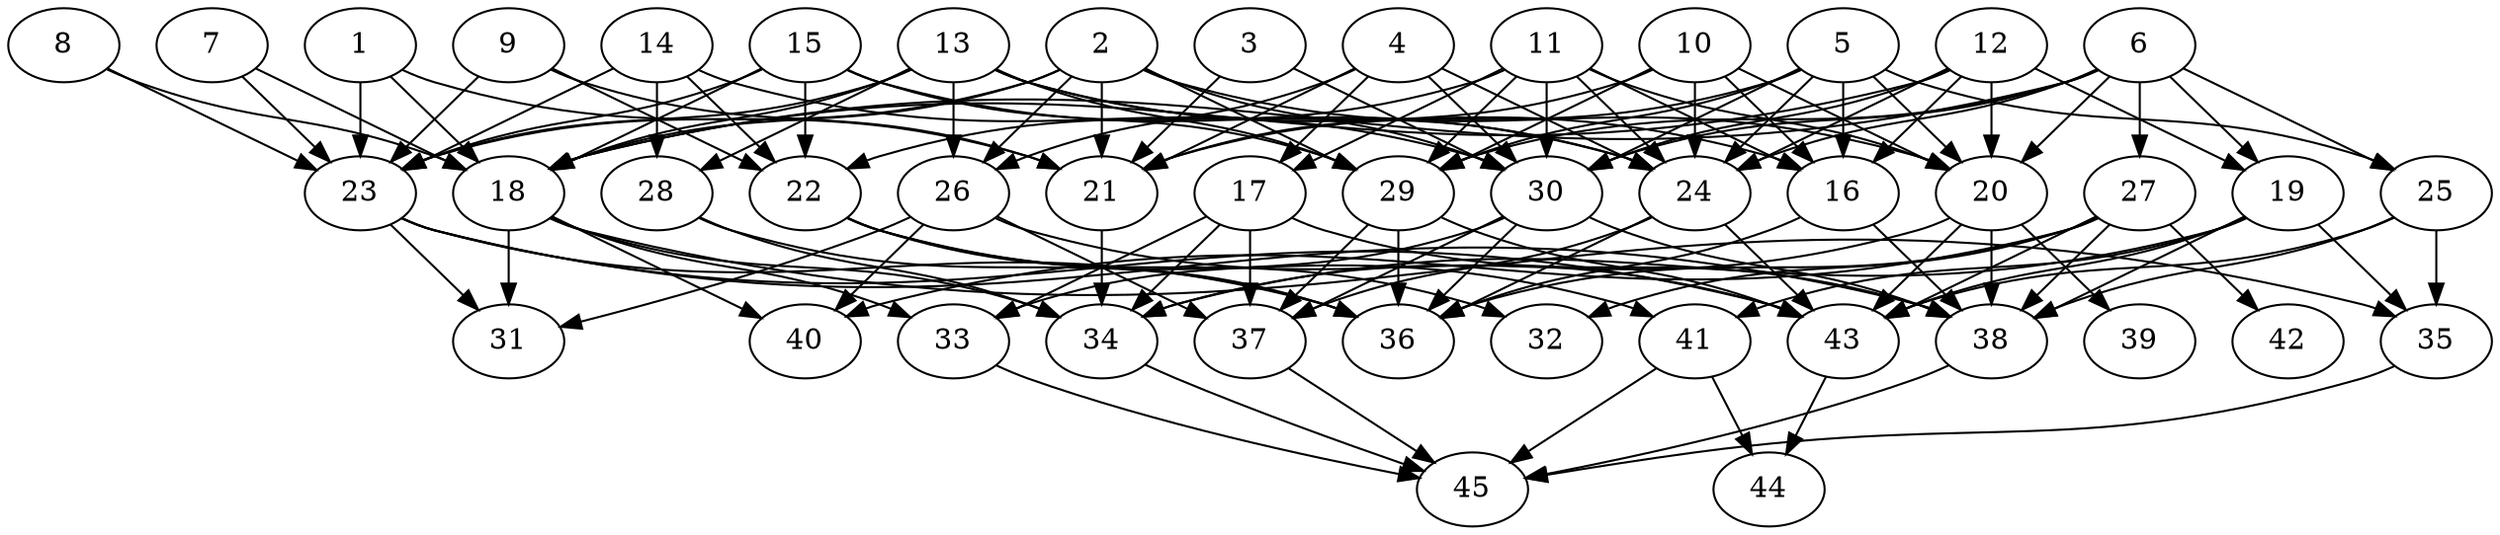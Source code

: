 // DAG automatically generated by daggen at Thu Oct  3 14:07:24 2019
// ./daggen --dot -n 45 --ccr 0.5 --fat 0.7 --regular 0.9 --density 0.6 --mindata 5242880 --maxdata 52428800 
digraph G {
  1 [size="86753280", alpha="0.15", expect_size="43376640"] 
  1 -> 18 [size ="43376640"]
  1 -> 21 [size ="43376640"]
  1 -> 23 [size ="43376640"]
  2 [size="104019968", alpha="0.04", expect_size="52009984"] 
  2 -> 18 [size ="52009984"]
  2 -> 20 [size ="52009984"]
  2 -> 21 [size ="52009984"]
  2 -> 23 [size ="52009984"]
  2 -> 26 [size ="52009984"]
  2 -> 29 [size ="52009984"]
  2 -> 30 [size ="52009984"]
  3 [size="87678976", alpha="0.14", expect_size="43839488"] 
  3 -> 21 [size ="43839488"]
  3 -> 30 [size ="43839488"]
  4 [size="91299840", alpha="0.15", expect_size="45649920"] 
  4 -> 17 [size ="45649920"]
  4 -> 21 [size ="45649920"]
  4 -> 24 [size ="45649920"]
  4 -> 26 [size ="45649920"]
  4 -> 30 [size ="45649920"]
  5 [size="70770688", alpha="0.00", expect_size="35385344"] 
  5 -> 16 [size ="35385344"]
  5 -> 20 [size ="35385344"]
  5 -> 21 [size ="35385344"]
  5 -> 24 [size ="35385344"]
  5 -> 25 [size ="35385344"]
  5 -> 29 [size ="35385344"]
  5 -> 30 [size ="35385344"]
  6 [size="23617536", alpha="0.09", expect_size="11808768"] 
  6 -> 18 [size ="11808768"]
  6 -> 19 [size ="11808768"]
  6 -> 20 [size ="11808768"]
  6 -> 24 [size ="11808768"]
  6 -> 25 [size ="11808768"]
  6 -> 27 [size ="11808768"]
  6 -> 29 [size ="11808768"]
  6 -> 30 [size ="11808768"]
  7 [size="41302016", alpha="0.04", expect_size="20651008"] 
  7 -> 18 [size ="20651008"]
  7 -> 23 [size ="20651008"]
  8 [size="46804992", alpha="0.18", expect_size="23402496"] 
  8 -> 18 [size ="23402496"]
  8 -> 23 [size ="23402496"]
  9 [size="25638912", alpha="0.19", expect_size="12819456"] 
  9 -> 21 [size ="12819456"]
  9 -> 22 [size ="12819456"]
  9 -> 23 [size ="12819456"]
  10 [size="15630336", alpha="0.06", expect_size="7815168"] 
  10 -> 16 [size ="7815168"]
  10 -> 20 [size ="7815168"]
  10 -> 21 [size ="7815168"]
  10 -> 24 [size ="7815168"]
  10 -> 29 [size ="7815168"]
  11 [size="42422272", alpha="0.14", expect_size="21211136"] 
  11 -> 16 [size ="21211136"]
  11 -> 17 [size ="21211136"]
  11 -> 20 [size ="21211136"]
  11 -> 22 [size ="21211136"]
  11 -> 24 [size ="21211136"]
  11 -> 29 [size ="21211136"]
  11 -> 30 [size ="21211136"]
  12 [size="20406272", alpha="0.05", expect_size="10203136"] 
  12 -> 16 [size ="10203136"]
  12 -> 18 [size ="10203136"]
  12 -> 19 [size ="10203136"]
  12 -> 20 [size ="10203136"]
  12 -> 24 [size ="10203136"]
  12 -> 30 [size ="10203136"]
  13 [size="40663040", alpha="0.09", expect_size="20331520"] 
  13 -> 16 [size ="20331520"]
  13 -> 18 [size ="20331520"]
  13 -> 23 [size ="20331520"]
  13 -> 24 [size ="20331520"]
  13 -> 26 [size ="20331520"]
  13 -> 28 [size ="20331520"]
  13 -> 29 [size ="20331520"]
  14 [size="11626496", alpha="0.13", expect_size="5813248"] 
  14 -> 22 [size ="5813248"]
  14 -> 23 [size ="5813248"]
  14 -> 28 [size ="5813248"]
  14 -> 30 [size ="5813248"]
  15 [size="82364416", alpha="0.19", expect_size="41182208"] 
  15 -> 18 [size ="41182208"]
  15 -> 22 [size ="41182208"]
  15 -> 23 [size ="41182208"]
  15 -> 24 [size ="41182208"]
  15 -> 29 [size ="41182208"]
  16 [size="82964480", alpha="0.18", expect_size="41482240"] 
  16 -> 36 [size ="41482240"]
  16 -> 38 [size ="41482240"]
  17 [size="29378560", alpha="0.09", expect_size="14689280"] 
  17 -> 33 [size ="14689280"]
  17 -> 34 [size ="14689280"]
  17 -> 37 [size ="14689280"]
  17 -> 38 [size ="14689280"]
  18 [size="49608704", alpha="0.12", expect_size="24804352"] 
  18 -> 31 [size ="24804352"]
  18 -> 33 [size ="24804352"]
  18 -> 34 [size ="24804352"]
  18 -> 35 [size ="24804352"]
  18 -> 40 [size ="24804352"]
  19 [size="41285632", alpha="0.11", expect_size="20642816"] 
  19 -> 34 [size ="20642816"]
  19 -> 35 [size ="20642816"]
  19 -> 38 [size ="20642816"]
  19 -> 41 [size ="20642816"]
  19 -> 43 [size ="20642816"]
  20 [size="38332416", alpha="0.09", expect_size="19166208"] 
  20 -> 34 [size ="19166208"]
  20 -> 38 [size ="19166208"]
  20 -> 39 [size ="19166208"]
  20 -> 43 [size ="19166208"]
  21 [size="64849920", alpha="0.02", expect_size="32424960"] 
  21 -> 34 [size ="32424960"]
  22 [size="35383296", alpha="0.16", expect_size="17691648"] 
  22 -> 32 [size ="17691648"]
  22 -> 36 [size ="17691648"]
  22 -> 41 [size ="17691648"]
  23 [size="59361280", alpha="0.05", expect_size="29680640"] 
  23 -> 31 [size ="29680640"]
  23 -> 36 [size ="29680640"]
  23 -> 38 [size ="29680640"]
  23 -> 43 [size ="29680640"]
  24 [size="100986880", alpha="0.12", expect_size="50493440"] 
  24 -> 36 [size ="50493440"]
  24 -> 37 [size ="50493440"]
  24 -> 43 [size ="50493440"]
  25 [size="67356672", alpha="0.12", expect_size="33678336"] 
  25 -> 35 [size ="33678336"]
  25 -> 38 [size ="33678336"]
  25 -> 43 [size ="33678336"]
  26 [size="60770304", alpha="0.14", expect_size="30385152"] 
  26 -> 31 [size ="30385152"]
  26 -> 37 [size ="30385152"]
  26 -> 40 [size ="30385152"]
  26 -> 43 [size ="30385152"]
  27 [size="52824064", alpha="0.03", expect_size="26412032"] 
  27 -> 32 [size ="26412032"]
  27 -> 36 [size ="26412032"]
  27 -> 38 [size ="26412032"]
  27 -> 40 [size ="26412032"]
  27 -> 42 [size ="26412032"]
  27 -> 43 [size ="26412032"]
  28 [size="96600064", alpha="0.19", expect_size="48300032"] 
  28 -> 34 [size ="48300032"]
  28 -> 36 [size ="48300032"]
  29 [size="60301312", alpha="0.19", expect_size="30150656"] 
  29 -> 36 [size ="30150656"]
  29 -> 37 [size ="30150656"]
  29 -> 43 [size ="30150656"]
  30 [size="19752960", alpha="0.00", expect_size="9876480"] 
  30 -> 33 [size ="9876480"]
  30 -> 36 [size ="9876480"]
  30 -> 37 [size ="9876480"]
  30 -> 38 [size ="9876480"]
  31 [size="61003776", alpha="0.08", expect_size="30501888"] 
  32 [size="71577600", alpha="0.18", expect_size="35788800"] 
  33 [size="50638848", alpha="0.14", expect_size="25319424"] 
  33 -> 45 [size ="25319424"]
  34 [size="75380736", alpha="0.10", expect_size="37690368"] 
  34 -> 45 [size ="37690368"]
  35 [size="37875712", alpha="0.02", expect_size="18937856"] 
  35 -> 45 [size ="18937856"]
  36 [size="92780544", alpha="0.09", expect_size="46390272"] 
  37 [size="64485376", alpha="0.20", expect_size="32242688"] 
  37 -> 45 [size ="32242688"]
  38 [size="78176256", alpha="0.19", expect_size="39088128"] 
  38 -> 45 [size ="39088128"]
  39 [size="75804672", alpha="0.05", expect_size="37902336"] 
  40 [size="72521728", alpha="0.17", expect_size="36260864"] 
  41 [size="73476096", alpha="0.20", expect_size="36738048"] 
  41 -> 44 [size ="36738048"]
  41 -> 45 [size ="36738048"]
  42 [size="16230400", alpha="0.08", expect_size="8115200"] 
  43 [size="99452928", alpha="0.07", expect_size="49726464"] 
  43 -> 44 [size ="49726464"]
  44 [size="70201344", alpha="0.05", expect_size="35100672"] 
  45 [size="23994368", alpha="0.16", expect_size="11997184"] 
}
